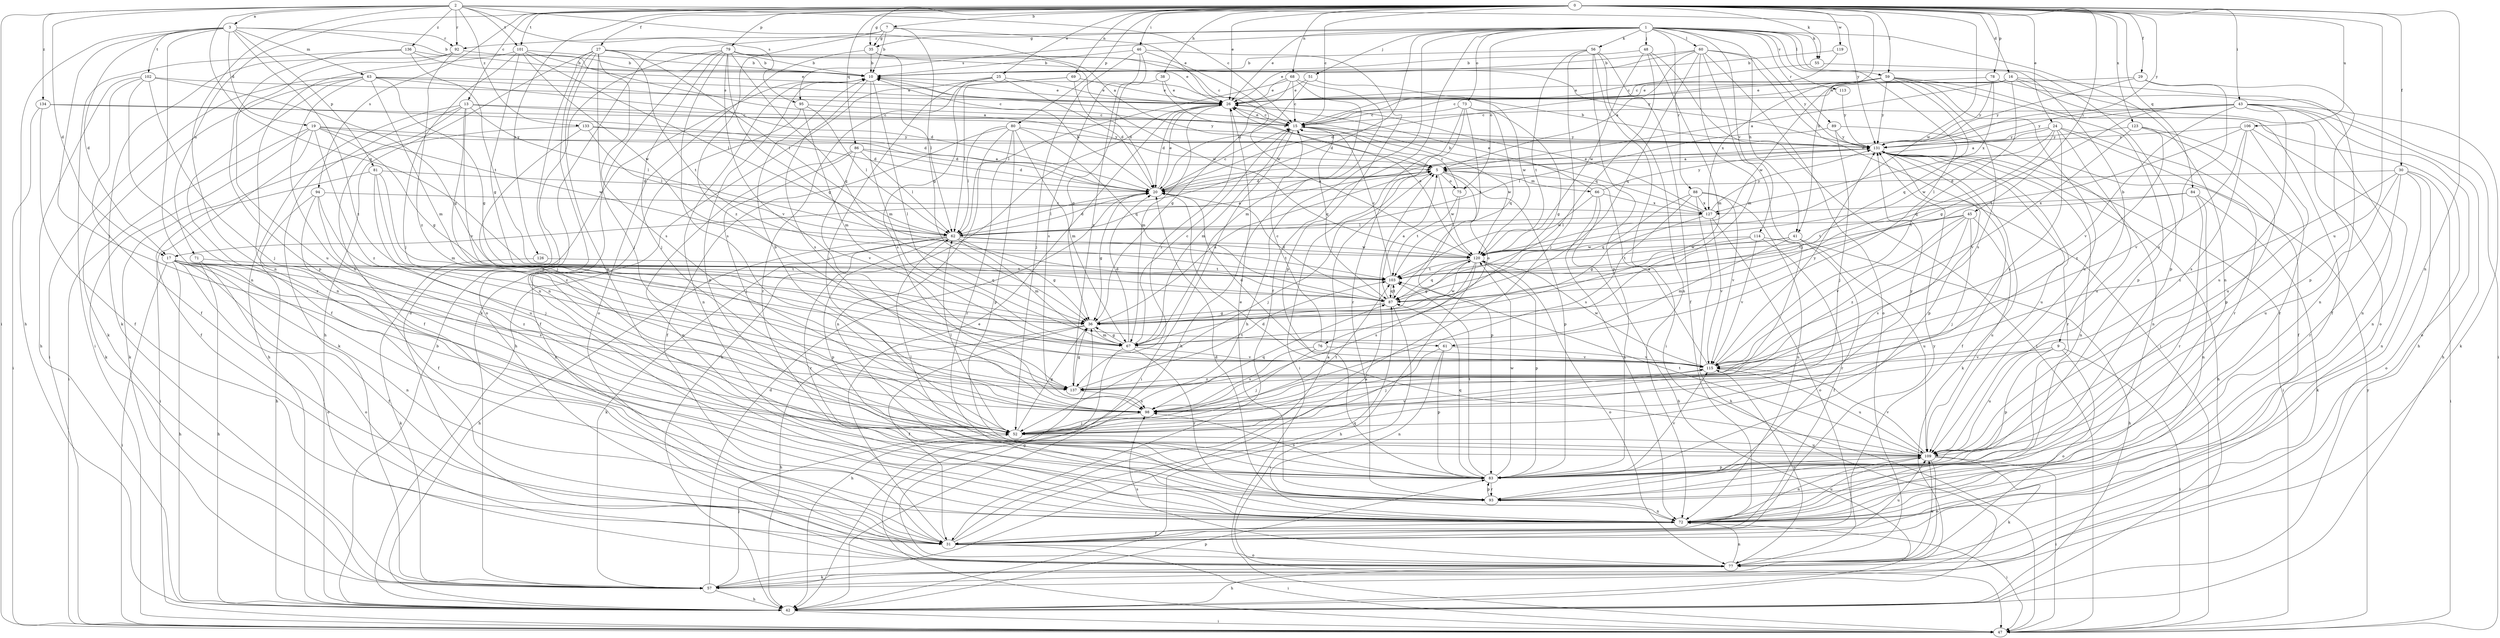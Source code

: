 strict digraph  {
0;
1;
2;
3;
5;
7;
9;
10;
13;
15;
16;
17;
19;
20;
24;
25;
26;
27;
29;
30;
31;
35;
36;
38;
41;
42;
43;
45;
46;
47;
48;
51;
52;
55;
56;
57;
59;
60;
61;
62;
63;
66;
67;
68;
69;
71;
72;
73;
75;
76;
77;
78;
79;
80;
81;
83;
84;
86;
87;
88;
89;
92;
93;
94;
95;
98;
101;
102;
103;
106;
109;
113;
114;
115;
119;
120;
123;
126;
127;
131;
133;
134;
136;
137;
0 -> 7  [label=b];
0 -> 13  [label=c];
0 -> 15  [label=c];
0 -> 16  [label=d];
0 -> 24  [label=e];
0 -> 25  [label=e];
0 -> 26  [label=e];
0 -> 27  [label=f];
0 -> 29  [label=f];
0 -> 30  [label=f];
0 -> 35  [label=g];
0 -> 38  [label=h];
0 -> 41  [label=h];
0 -> 43  [label=i];
0 -> 45  [label=i];
0 -> 46  [label=i];
0 -> 55  [label=k];
0 -> 59  [label=l];
0 -> 68  [label=n];
0 -> 69  [label=n];
0 -> 71  [label=n];
0 -> 72  [label=n];
0 -> 78  [label=p];
0 -> 79  [label=p];
0 -> 80  [label=p];
0 -> 84  [label=q];
0 -> 86  [label=q];
0 -> 94  [label=s];
0 -> 101  [label=t];
0 -> 106  [label=u];
0 -> 109  [label=u];
0 -> 119  [label=w];
0 -> 120  [label=w];
0 -> 123  [label=x];
0 -> 126  [label=x];
0 -> 131  [label=y];
1 -> 9  [label=b];
1 -> 17  [label=d];
1 -> 26  [label=e];
1 -> 31  [label=f];
1 -> 35  [label=g];
1 -> 41  [label=h];
1 -> 42  [label=h];
1 -> 48  [label=j];
1 -> 51  [label=j];
1 -> 55  [label=k];
1 -> 56  [label=k];
1 -> 59  [label=l];
1 -> 60  [label=l];
1 -> 61  [label=l];
1 -> 72  [label=n];
1 -> 73  [label=o];
1 -> 75  [label=o];
1 -> 88  [label=r];
1 -> 89  [label=r];
1 -> 92  [label=r];
1 -> 95  [label=s];
1 -> 113  [label=v];
1 -> 114  [label=v];
2 -> 3  [label=a];
2 -> 5  [label=a];
2 -> 15  [label=c];
2 -> 17  [label=d];
2 -> 47  [label=i];
2 -> 72  [label=n];
2 -> 87  [label=q];
2 -> 92  [label=r];
2 -> 95  [label=s];
2 -> 101  [label=t];
2 -> 131  [label=y];
2 -> 133  [label=z];
2 -> 134  [label=z];
2 -> 136  [label=z];
3 -> 10  [label=b];
3 -> 17  [label=d];
3 -> 19  [label=d];
3 -> 42  [label=h];
3 -> 52  [label=j];
3 -> 63  [label=m];
3 -> 72  [label=n];
3 -> 81  [label=p];
3 -> 92  [label=r];
3 -> 102  [label=t];
3 -> 137  [label=z];
5 -> 20  [label=d];
5 -> 52  [label=j];
5 -> 66  [label=m];
5 -> 75  [label=o];
5 -> 76  [label=o];
5 -> 83  [label=p];
5 -> 120  [label=w];
7 -> 10  [label=b];
7 -> 26  [label=e];
7 -> 35  [label=g];
7 -> 36  [label=g];
7 -> 57  [label=k];
7 -> 137  [label=z];
9 -> 47  [label=i];
9 -> 77  [label=o];
9 -> 83  [label=p];
9 -> 109  [label=u];
9 -> 115  [label=v];
10 -> 26  [label=e];
10 -> 61  [label=l];
10 -> 67  [label=m];
10 -> 72  [label=n];
10 -> 83  [label=p];
10 -> 98  [label=s];
13 -> 15  [label=c];
13 -> 31  [label=f];
13 -> 42  [label=h];
13 -> 52  [label=j];
13 -> 57  [label=k];
13 -> 62  [label=l];
13 -> 115  [label=v];
13 -> 131  [label=y];
15 -> 26  [label=e];
15 -> 47  [label=i];
15 -> 67  [label=m];
15 -> 87  [label=q];
15 -> 120  [label=w];
15 -> 131  [label=y];
16 -> 5  [label=a];
16 -> 15  [label=c];
16 -> 26  [label=e];
16 -> 31  [label=f];
16 -> 47  [label=i];
16 -> 77  [label=o];
16 -> 115  [label=v];
17 -> 31  [label=f];
17 -> 42  [label=h];
17 -> 47  [label=i];
17 -> 72  [label=n];
17 -> 77  [label=o];
17 -> 87  [label=q];
17 -> 98  [label=s];
17 -> 103  [label=t];
17 -> 137  [label=z];
19 -> 20  [label=d];
19 -> 31  [label=f];
19 -> 36  [label=g];
19 -> 47  [label=i];
19 -> 57  [label=k];
19 -> 120  [label=w];
19 -> 131  [label=y];
19 -> 137  [label=z];
20 -> 5  [label=a];
20 -> 10  [label=b];
20 -> 15  [label=c];
20 -> 26  [label=e];
20 -> 36  [label=g];
20 -> 62  [label=l];
20 -> 131  [label=y];
24 -> 5  [label=a];
24 -> 31  [label=f];
24 -> 87  [label=q];
24 -> 93  [label=r];
24 -> 98  [label=s];
24 -> 109  [label=u];
24 -> 120  [label=w];
24 -> 131  [label=y];
25 -> 20  [label=d];
25 -> 26  [label=e];
25 -> 42  [label=h];
25 -> 52  [label=j];
25 -> 98  [label=s];
26 -> 15  [label=c];
26 -> 20  [label=d];
26 -> 42  [label=h];
26 -> 67  [label=m];
26 -> 137  [label=z];
27 -> 10  [label=b];
27 -> 42  [label=h];
27 -> 52  [label=j];
27 -> 62  [label=l];
27 -> 72  [label=n];
27 -> 77  [label=o];
27 -> 83  [label=p];
27 -> 98  [label=s];
27 -> 103  [label=t];
27 -> 131  [label=y];
29 -> 26  [label=e];
29 -> 83  [label=p];
29 -> 98  [label=s];
29 -> 131  [label=y];
30 -> 20  [label=d];
30 -> 47  [label=i];
30 -> 72  [label=n];
30 -> 77  [label=o];
30 -> 93  [label=r];
30 -> 109  [label=u];
30 -> 137  [label=z];
31 -> 5  [label=a];
31 -> 26  [label=e];
31 -> 47  [label=i];
31 -> 77  [label=o];
31 -> 87  [label=q];
31 -> 109  [label=u];
31 -> 131  [label=y];
35 -> 10  [label=b];
35 -> 62  [label=l];
35 -> 77  [label=o];
35 -> 120  [label=w];
36 -> 5  [label=a];
36 -> 31  [label=f];
36 -> 42  [label=h];
36 -> 67  [label=m];
36 -> 120  [label=w];
38 -> 5  [label=a];
38 -> 26  [label=e];
38 -> 36  [label=g];
41 -> 42  [label=h];
41 -> 67  [label=m];
41 -> 93  [label=r];
41 -> 103  [label=t];
41 -> 120  [label=w];
42 -> 10  [label=b];
42 -> 47  [label=i];
42 -> 83  [label=p];
43 -> 15  [label=c];
43 -> 20  [label=d];
43 -> 36  [label=g];
43 -> 42  [label=h];
43 -> 57  [label=k];
43 -> 72  [label=n];
43 -> 77  [label=o];
43 -> 109  [label=u];
43 -> 115  [label=v];
43 -> 131  [label=y];
45 -> 52  [label=j];
45 -> 62  [label=l];
45 -> 98  [label=s];
45 -> 103  [label=t];
45 -> 109  [label=u];
45 -> 115  [label=v];
45 -> 137  [label=z];
46 -> 10  [label=b];
46 -> 52  [label=j];
46 -> 83  [label=p];
46 -> 98  [label=s];
46 -> 120  [label=w];
46 -> 137  [label=z];
47 -> 131  [label=y];
48 -> 10  [label=b];
48 -> 47  [label=i];
48 -> 67  [label=m];
48 -> 87  [label=q];
48 -> 120  [label=w];
51 -> 20  [label=d];
51 -> 26  [label=e];
51 -> 120  [label=w];
52 -> 36  [label=g];
52 -> 62  [label=l];
52 -> 103  [label=t];
52 -> 109  [label=u];
52 -> 115  [label=v];
52 -> 131  [label=y];
55 -> 15  [label=c];
55 -> 83  [label=p];
56 -> 10  [label=b];
56 -> 31  [label=f];
56 -> 47  [label=i];
56 -> 52  [label=j];
56 -> 72  [label=n];
56 -> 83  [label=p];
56 -> 103  [label=t];
57 -> 5  [label=a];
57 -> 20  [label=d];
57 -> 42  [label=h];
57 -> 52  [label=j];
59 -> 20  [label=d];
59 -> 26  [label=e];
59 -> 42  [label=h];
59 -> 83  [label=p];
59 -> 87  [label=q];
59 -> 98  [label=s];
59 -> 109  [label=u];
59 -> 120  [label=w];
59 -> 127  [label=x];
59 -> 131  [label=y];
60 -> 5  [label=a];
60 -> 10  [label=b];
60 -> 26  [label=e];
60 -> 47  [label=i];
60 -> 52  [label=j];
60 -> 67  [label=m];
60 -> 77  [label=o];
60 -> 87  [label=q];
60 -> 131  [label=y];
61 -> 52  [label=j];
61 -> 72  [label=n];
61 -> 83  [label=p];
61 -> 115  [label=v];
62 -> 5  [label=a];
62 -> 20  [label=d];
62 -> 36  [label=g];
62 -> 42  [label=h];
62 -> 57  [label=k];
62 -> 67  [label=m];
62 -> 83  [label=p];
62 -> 93  [label=r];
62 -> 103  [label=t];
62 -> 120  [label=w];
63 -> 15  [label=c];
63 -> 20  [label=d];
63 -> 26  [label=e];
63 -> 31  [label=f];
63 -> 36  [label=g];
63 -> 47  [label=i];
63 -> 57  [label=k];
63 -> 67  [label=m];
63 -> 109  [label=u];
66 -> 26  [label=e];
66 -> 42  [label=h];
66 -> 72  [label=n];
66 -> 120  [label=w];
66 -> 127  [label=x];
66 -> 131  [label=y];
67 -> 15  [label=c];
67 -> 20  [label=d];
67 -> 36  [label=g];
67 -> 42  [label=h];
67 -> 93  [label=r];
67 -> 115  [label=v];
68 -> 15  [label=c];
68 -> 26  [label=e];
68 -> 36  [label=g];
68 -> 42  [label=h];
68 -> 62  [label=l];
68 -> 67  [label=m];
69 -> 20  [label=d];
69 -> 26  [label=e];
69 -> 62  [label=l];
69 -> 93  [label=r];
71 -> 42  [label=h];
71 -> 77  [label=o];
71 -> 103  [label=t];
72 -> 20  [label=d];
72 -> 31  [label=f];
72 -> 47  [label=i];
72 -> 109  [label=u];
73 -> 15  [label=c];
73 -> 36  [label=g];
73 -> 47  [label=i];
73 -> 87  [label=q];
73 -> 93  [label=r];
73 -> 103  [label=t];
75 -> 15  [label=c];
75 -> 83  [label=p];
75 -> 103  [label=t];
76 -> 15  [label=c];
76 -> 52  [label=j];
76 -> 98  [label=s];
76 -> 115  [label=v];
77 -> 36  [label=g];
77 -> 42  [label=h];
77 -> 57  [label=k];
77 -> 72  [label=n];
77 -> 98  [label=s];
77 -> 109  [label=u];
77 -> 115  [label=v];
78 -> 26  [label=e];
78 -> 72  [label=n];
78 -> 127  [label=x];
78 -> 131  [label=y];
79 -> 10  [label=b];
79 -> 15  [label=c];
79 -> 26  [label=e];
79 -> 36  [label=g];
79 -> 52  [label=j];
79 -> 72  [label=n];
79 -> 77  [label=o];
79 -> 87  [label=q];
79 -> 98  [label=s];
79 -> 115  [label=v];
80 -> 31  [label=f];
80 -> 62  [label=l];
80 -> 67  [label=m];
80 -> 72  [label=n];
80 -> 83  [label=p];
80 -> 87  [label=q];
80 -> 93  [label=r];
80 -> 131  [label=y];
81 -> 20  [label=d];
81 -> 47  [label=i];
81 -> 67  [label=m];
81 -> 109  [label=u];
81 -> 137  [label=z];
83 -> 62  [label=l];
83 -> 87  [label=q];
83 -> 93  [label=r];
83 -> 98  [label=s];
83 -> 103  [label=t];
83 -> 115  [label=v];
83 -> 120  [label=w];
84 -> 57  [label=k];
84 -> 72  [label=n];
84 -> 93  [label=r];
84 -> 103  [label=t];
84 -> 127  [label=x];
86 -> 5  [label=a];
86 -> 20  [label=d];
86 -> 52  [label=j];
86 -> 62  [label=l];
86 -> 72  [label=n];
86 -> 115  [label=v];
87 -> 5  [label=a];
87 -> 20  [label=d];
87 -> 36  [label=g];
87 -> 47  [label=i];
87 -> 103  [label=t];
88 -> 42  [label=h];
88 -> 72  [label=n];
88 -> 87  [label=q];
88 -> 98  [label=s];
88 -> 115  [label=v];
88 -> 127  [label=x];
89 -> 52  [label=j];
89 -> 62  [label=l];
89 -> 72  [label=n];
89 -> 131  [label=y];
92 -> 10  [label=b];
92 -> 57  [label=k];
92 -> 109  [label=u];
92 -> 137  [label=z];
93 -> 26  [label=e];
93 -> 72  [label=n];
93 -> 83  [label=p];
94 -> 31  [label=f];
94 -> 42  [label=h];
94 -> 52  [label=j];
94 -> 72  [label=n];
94 -> 127  [label=x];
95 -> 15  [label=c];
95 -> 31  [label=f];
95 -> 62  [label=l];
95 -> 67  [label=m];
98 -> 10  [label=b];
98 -> 52  [label=j];
98 -> 87  [label=q];
101 -> 5  [label=a];
101 -> 10  [label=b];
101 -> 36  [label=g];
101 -> 52  [label=j];
101 -> 62  [label=l];
101 -> 72  [label=n];
101 -> 120  [label=w];
102 -> 26  [label=e];
102 -> 31  [label=f];
102 -> 36  [label=g];
102 -> 42  [label=h];
102 -> 52  [label=j];
102 -> 93  [label=r];
103 -> 15  [label=c];
103 -> 87  [label=q];
106 -> 72  [label=n];
106 -> 98  [label=s];
106 -> 103  [label=t];
106 -> 109  [label=u];
106 -> 115  [label=v];
106 -> 131  [label=y];
109 -> 20  [label=d];
109 -> 47  [label=i];
109 -> 57  [label=k];
109 -> 72  [label=n];
109 -> 77  [label=o];
109 -> 83  [label=p];
109 -> 103  [label=t];
109 -> 115  [label=v];
113 -> 131  [label=y];
114 -> 31  [label=f];
114 -> 103  [label=t];
114 -> 109  [label=u];
114 -> 115  [label=v];
114 -> 120  [label=w];
115 -> 5  [label=a];
115 -> 20  [label=d];
115 -> 109  [label=u];
115 -> 120  [label=w];
115 -> 131  [label=y];
115 -> 137  [label=z];
119 -> 10  [label=b];
119 -> 15  [label=c];
120 -> 26  [label=e];
120 -> 36  [label=g];
120 -> 42  [label=h];
120 -> 77  [label=o];
120 -> 83  [label=p];
120 -> 87  [label=q];
120 -> 98  [label=s];
120 -> 103  [label=t];
123 -> 83  [label=p];
123 -> 93  [label=r];
123 -> 115  [label=v];
123 -> 131  [label=y];
123 -> 137  [label=z];
126 -> 57  [label=k];
126 -> 103  [label=t];
127 -> 10  [label=b];
127 -> 26  [label=e];
127 -> 36  [label=g];
127 -> 62  [label=l];
127 -> 77  [label=o];
127 -> 115  [label=v];
127 -> 131  [label=y];
131 -> 5  [label=a];
131 -> 10  [label=b];
131 -> 31  [label=f];
131 -> 42  [label=h];
131 -> 47  [label=i];
131 -> 57  [label=k];
131 -> 72  [label=n];
131 -> 83  [label=p];
131 -> 93  [label=r];
131 -> 109  [label=u];
133 -> 20  [label=d];
133 -> 57  [label=k];
133 -> 62  [label=l];
133 -> 98  [label=s];
133 -> 131  [label=y];
134 -> 15  [label=c];
134 -> 20  [label=d];
134 -> 31  [label=f];
134 -> 47  [label=i];
136 -> 10  [label=b];
136 -> 26  [label=e];
136 -> 47  [label=i];
136 -> 83  [label=p];
136 -> 103  [label=t];
137 -> 36  [label=g];
137 -> 98  [label=s];
137 -> 103  [label=t];
}
